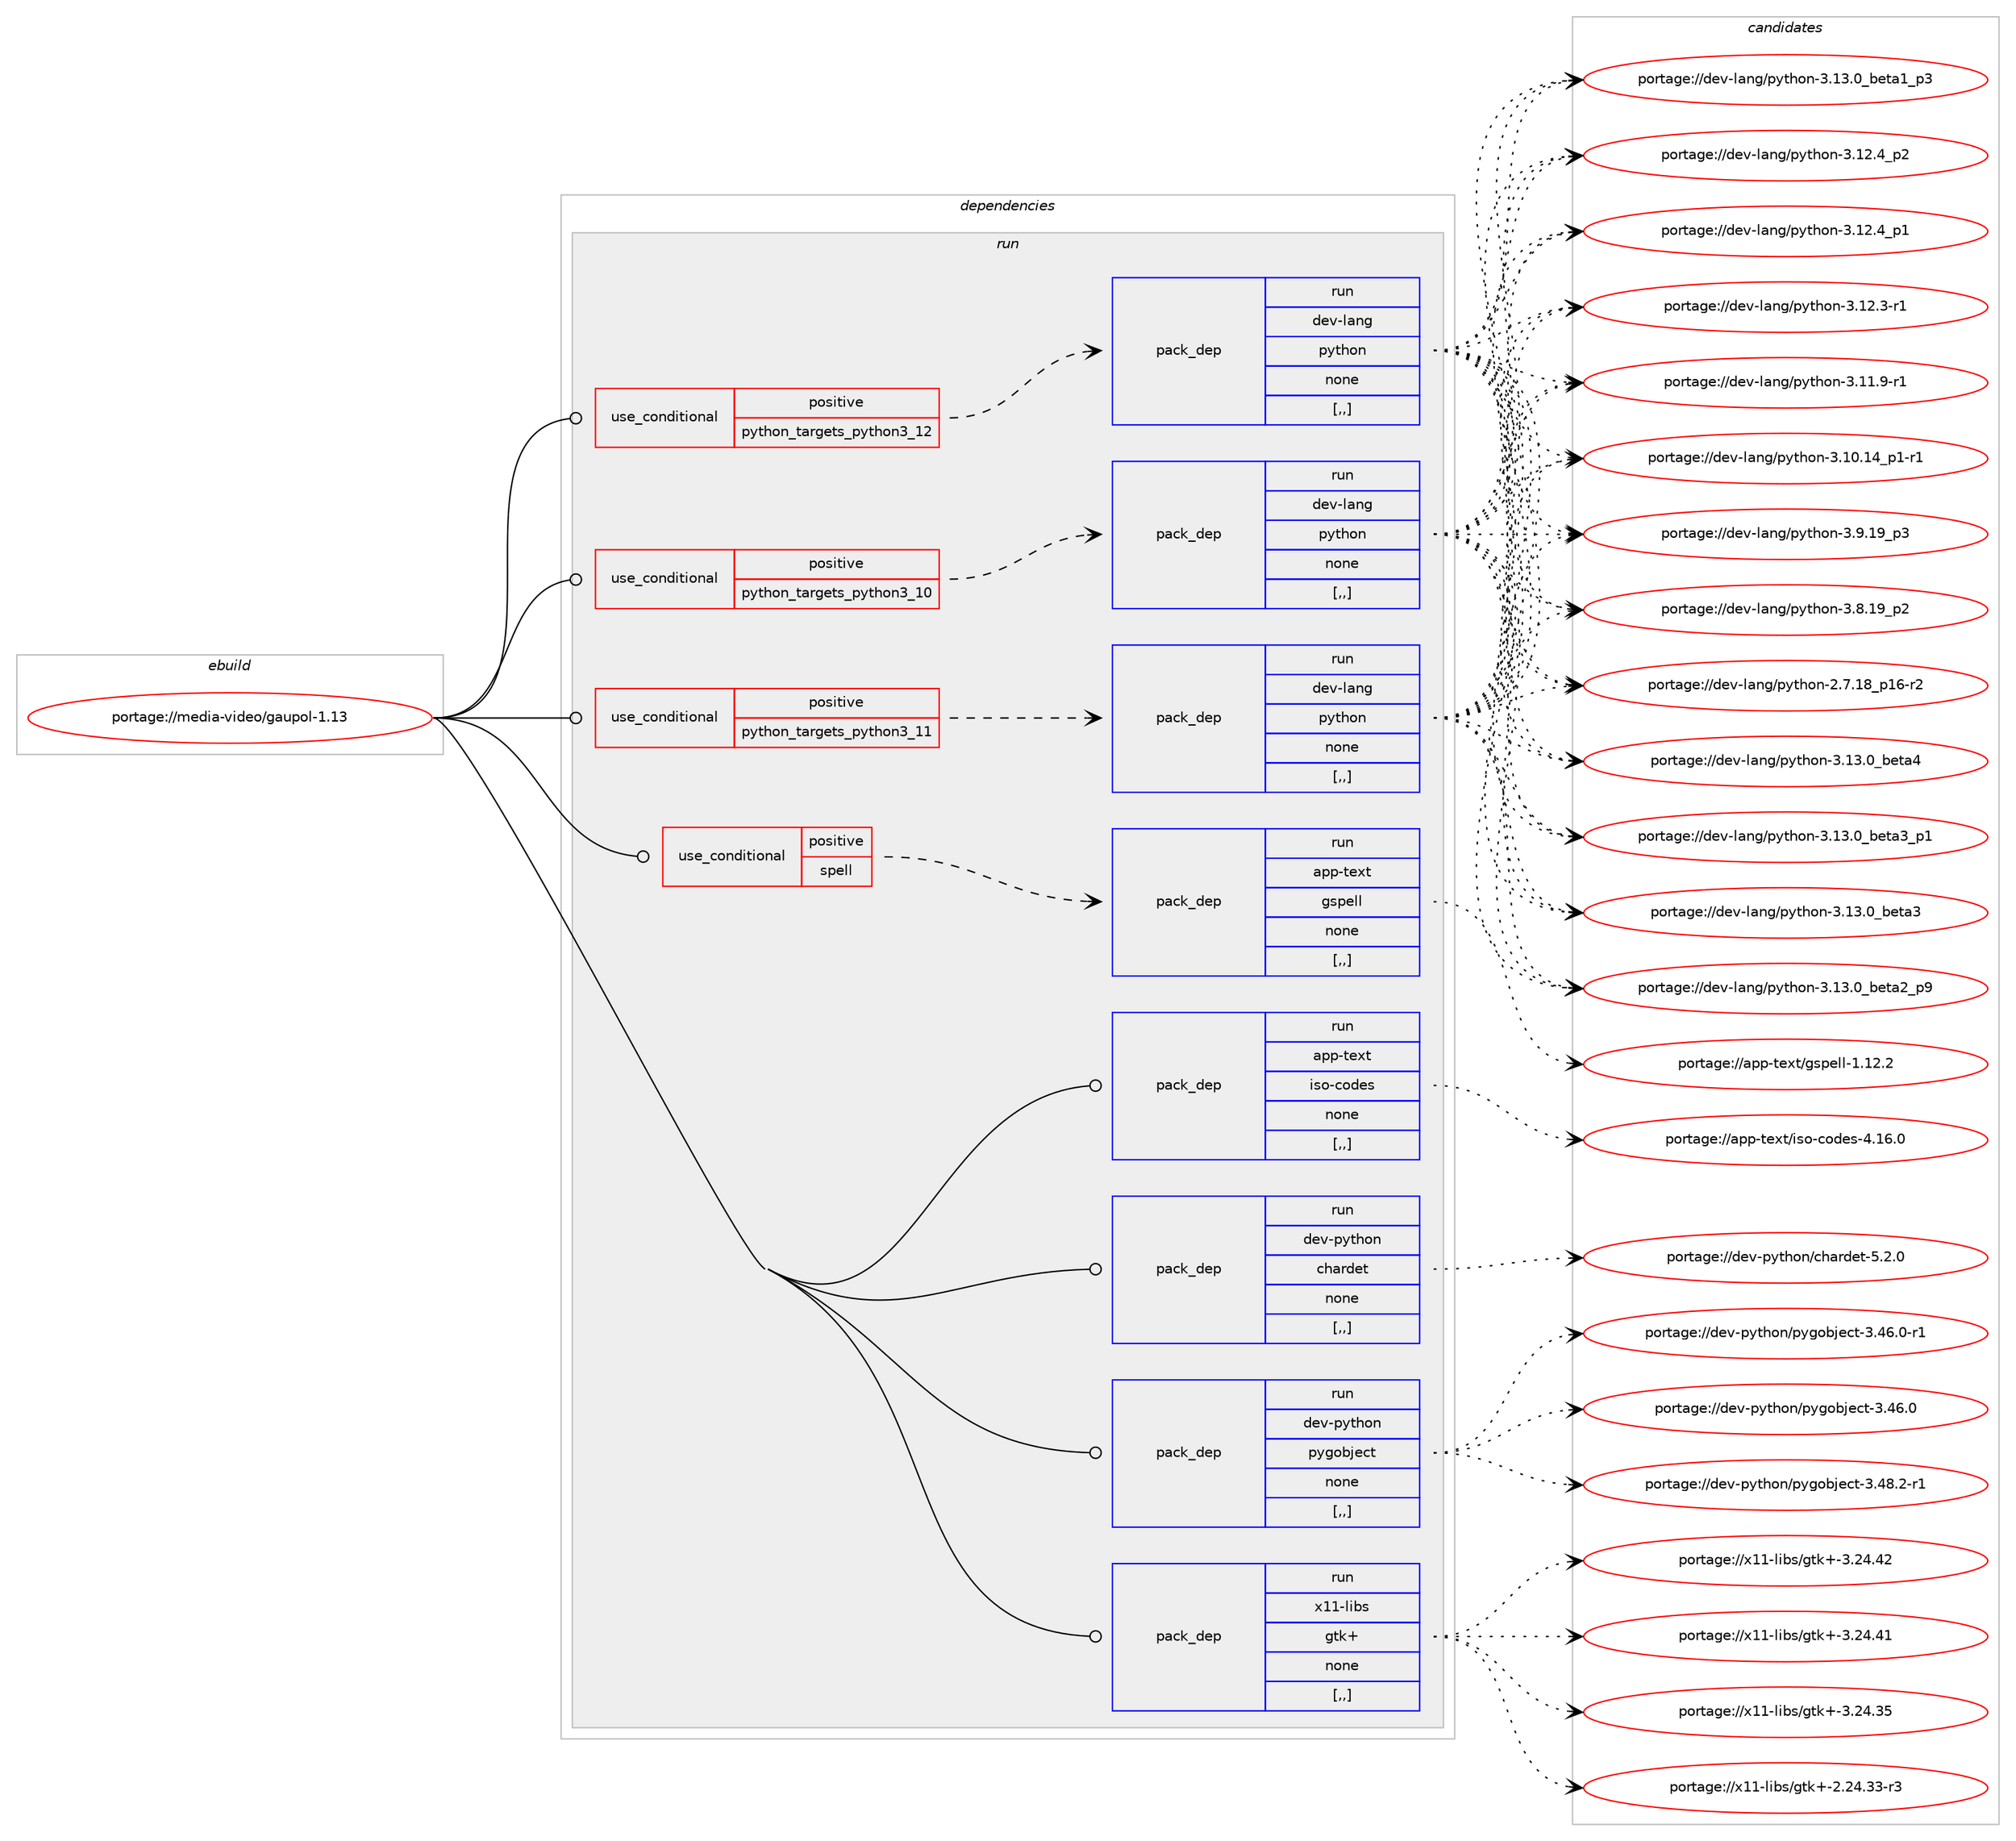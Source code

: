digraph prolog {

# *************
# Graph options
# *************

newrank=true;
concentrate=true;
compound=true;
graph [rankdir=LR,fontname=Helvetica,fontsize=10,ranksep=1.5];#, ranksep=2.5, nodesep=0.2];
edge  [arrowhead=vee];
node  [fontname=Helvetica,fontsize=10];

# **********
# The ebuild
# **********

subgraph cluster_leftcol {
color=gray;
label=<<i>ebuild</i>>;
id [label="portage://media-video/gaupol-1.13", color=red, width=4, href="../media-video/gaupol-1.13.svg"];
}

# ****************
# The dependencies
# ****************

subgraph cluster_midcol {
color=gray;
label=<<i>dependencies</i>>;
subgraph cluster_compile {
fillcolor="#eeeeee";
style=filled;
label=<<i>compile</i>>;
}
subgraph cluster_compileandrun {
fillcolor="#eeeeee";
style=filled;
label=<<i>compile and run</i>>;
}
subgraph cluster_run {
fillcolor="#eeeeee";
style=filled;
label=<<i>run</i>>;
subgraph cond83896 {
dependency328085 [label=<<TABLE BORDER="0" CELLBORDER="1" CELLSPACING="0" CELLPADDING="4"><TR><TD ROWSPAN="3" CELLPADDING="10">use_conditional</TD></TR><TR><TD>positive</TD></TR><TR><TD>python_targets_python3_10</TD></TR></TABLE>>, shape=none, color=red];
subgraph pack241679 {
dependency328086 [label=<<TABLE BORDER="0" CELLBORDER="1" CELLSPACING="0" CELLPADDING="4" WIDTH="220"><TR><TD ROWSPAN="6" CELLPADDING="30">pack_dep</TD></TR><TR><TD WIDTH="110">run</TD></TR><TR><TD>dev-lang</TD></TR><TR><TD>python</TD></TR><TR><TD>none</TD></TR><TR><TD>[,,]</TD></TR></TABLE>>, shape=none, color=blue];
}
dependency328085:e -> dependency328086:w [weight=20,style="dashed",arrowhead="vee"];
}
id:e -> dependency328085:w [weight=20,style="solid",arrowhead="odot"];
subgraph cond83897 {
dependency328087 [label=<<TABLE BORDER="0" CELLBORDER="1" CELLSPACING="0" CELLPADDING="4"><TR><TD ROWSPAN="3" CELLPADDING="10">use_conditional</TD></TR><TR><TD>positive</TD></TR><TR><TD>python_targets_python3_11</TD></TR></TABLE>>, shape=none, color=red];
subgraph pack241680 {
dependency328088 [label=<<TABLE BORDER="0" CELLBORDER="1" CELLSPACING="0" CELLPADDING="4" WIDTH="220"><TR><TD ROWSPAN="6" CELLPADDING="30">pack_dep</TD></TR><TR><TD WIDTH="110">run</TD></TR><TR><TD>dev-lang</TD></TR><TR><TD>python</TD></TR><TR><TD>none</TD></TR><TR><TD>[,,]</TD></TR></TABLE>>, shape=none, color=blue];
}
dependency328087:e -> dependency328088:w [weight=20,style="dashed",arrowhead="vee"];
}
id:e -> dependency328087:w [weight=20,style="solid",arrowhead="odot"];
subgraph cond83898 {
dependency328089 [label=<<TABLE BORDER="0" CELLBORDER="1" CELLSPACING="0" CELLPADDING="4"><TR><TD ROWSPAN="3" CELLPADDING="10">use_conditional</TD></TR><TR><TD>positive</TD></TR><TR><TD>python_targets_python3_12</TD></TR></TABLE>>, shape=none, color=red];
subgraph pack241681 {
dependency328090 [label=<<TABLE BORDER="0" CELLBORDER="1" CELLSPACING="0" CELLPADDING="4" WIDTH="220"><TR><TD ROWSPAN="6" CELLPADDING="30">pack_dep</TD></TR><TR><TD WIDTH="110">run</TD></TR><TR><TD>dev-lang</TD></TR><TR><TD>python</TD></TR><TR><TD>none</TD></TR><TR><TD>[,,]</TD></TR></TABLE>>, shape=none, color=blue];
}
dependency328089:e -> dependency328090:w [weight=20,style="dashed",arrowhead="vee"];
}
id:e -> dependency328089:w [weight=20,style="solid",arrowhead="odot"];
subgraph cond83899 {
dependency328091 [label=<<TABLE BORDER="0" CELLBORDER="1" CELLSPACING="0" CELLPADDING="4"><TR><TD ROWSPAN="3" CELLPADDING="10">use_conditional</TD></TR><TR><TD>positive</TD></TR><TR><TD>spell</TD></TR></TABLE>>, shape=none, color=red];
subgraph pack241682 {
dependency328092 [label=<<TABLE BORDER="0" CELLBORDER="1" CELLSPACING="0" CELLPADDING="4" WIDTH="220"><TR><TD ROWSPAN="6" CELLPADDING="30">pack_dep</TD></TR><TR><TD WIDTH="110">run</TD></TR><TR><TD>app-text</TD></TR><TR><TD>gspell</TD></TR><TR><TD>none</TD></TR><TR><TD>[,,]</TD></TR></TABLE>>, shape=none, color=blue];
}
dependency328091:e -> dependency328092:w [weight=20,style="dashed",arrowhead="vee"];
}
id:e -> dependency328091:w [weight=20,style="solid",arrowhead="odot"];
subgraph pack241683 {
dependency328093 [label=<<TABLE BORDER="0" CELLBORDER="1" CELLSPACING="0" CELLPADDING="4" WIDTH="220"><TR><TD ROWSPAN="6" CELLPADDING="30">pack_dep</TD></TR><TR><TD WIDTH="110">run</TD></TR><TR><TD>app-text</TD></TR><TR><TD>iso-codes</TD></TR><TR><TD>none</TD></TR><TR><TD>[,,]</TD></TR></TABLE>>, shape=none, color=blue];
}
id:e -> dependency328093:w [weight=20,style="solid",arrowhead="odot"];
subgraph pack241684 {
dependency328094 [label=<<TABLE BORDER="0" CELLBORDER="1" CELLSPACING="0" CELLPADDING="4" WIDTH="220"><TR><TD ROWSPAN="6" CELLPADDING="30">pack_dep</TD></TR><TR><TD WIDTH="110">run</TD></TR><TR><TD>dev-python</TD></TR><TR><TD>chardet</TD></TR><TR><TD>none</TD></TR><TR><TD>[,,]</TD></TR></TABLE>>, shape=none, color=blue];
}
id:e -> dependency328094:w [weight=20,style="solid",arrowhead="odot"];
subgraph pack241685 {
dependency328095 [label=<<TABLE BORDER="0" CELLBORDER="1" CELLSPACING="0" CELLPADDING="4" WIDTH="220"><TR><TD ROWSPAN="6" CELLPADDING="30">pack_dep</TD></TR><TR><TD WIDTH="110">run</TD></TR><TR><TD>dev-python</TD></TR><TR><TD>pygobject</TD></TR><TR><TD>none</TD></TR><TR><TD>[,,]</TD></TR></TABLE>>, shape=none, color=blue];
}
id:e -> dependency328095:w [weight=20,style="solid",arrowhead="odot"];
subgraph pack241686 {
dependency328096 [label=<<TABLE BORDER="0" CELLBORDER="1" CELLSPACING="0" CELLPADDING="4" WIDTH="220"><TR><TD ROWSPAN="6" CELLPADDING="30">pack_dep</TD></TR><TR><TD WIDTH="110">run</TD></TR><TR><TD>x11-libs</TD></TR><TR><TD>gtk+</TD></TR><TR><TD>none</TD></TR><TR><TD>[,,]</TD></TR></TABLE>>, shape=none, color=blue];
}
id:e -> dependency328096:w [weight=20,style="solid",arrowhead="odot"];
}
}

# **************
# The candidates
# **************

subgraph cluster_choices {
rank=same;
color=gray;
label=<<i>candidates</i>>;

subgraph choice241679 {
color=black;
nodesep=1;
choice1001011184510897110103471121211161041111104551464951464895981011169752 [label="portage://dev-lang/python-3.13.0_beta4", color=red, width=4,href="../dev-lang/python-3.13.0_beta4.svg"];
choice10010111845108971101034711212111610411111045514649514648959810111697519511249 [label="portage://dev-lang/python-3.13.0_beta3_p1", color=red, width=4,href="../dev-lang/python-3.13.0_beta3_p1.svg"];
choice1001011184510897110103471121211161041111104551464951464895981011169751 [label="portage://dev-lang/python-3.13.0_beta3", color=red, width=4,href="../dev-lang/python-3.13.0_beta3.svg"];
choice10010111845108971101034711212111610411111045514649514648959810111697509511257 [label="portage://dev-lang/python-3.13.0_beta2_p9", color=red, width=4,href="../dev-lang/python-3.13.0_beta2_p9.svg"];
choice10010111845108971101034711212111610411111045514649514648959810111697499511251 [label="portage://dev-lang/python-3.13.0_beta1_p3", color=red, width=4,href="../dev-lang/python-3.13.0_beta1_p3.svg"];
choice100101118451089711010347112121116104111110455146495046529511250 [label="portage://dev-lang/python-3.12.4_p2", color=red, width=4,href="../dev-lang/python-3.12.4_p2.svg"];
choice100101118451089711010347112121116104111110455146495046529511249 [label="portage://dev-lang/python-3.12.4_p1", color=red, width=4,href="../dev-lang/python-3.12.4_p1.svg"];
choice100101118451089711010347112121116104111110455146495046514511449 [label="portage://dev-lang/python-3.12.3-r1", color=red, width=4,href="../dev-lang/python-3.12.3-r1.svg"];
choice100101118451089711010347112121116104111110455146494946574511449 [label="portage://dev-lang/python-3.11.9-r1", color=red, width=4,href="../dev-lang/python-3.11.9-r1.svg"];
choice100101118451089711010347112121116104111110455146494846495295112494511449 [label="portage://dev-lang/python-3.10.14_p1-r1", color=red, width=4,href="../dev-lang/python-3.10.14_p1-r1.svg"];
choice100101118451089711010347112121116104111110455146574649579511251 [label="portage://dev-lang/python-3.9.19_p3", color=red, width=4,href="../dev-lang/python-3.9.19_p3.svg"];
choice100101118451089711010347112121116104111110455146564649579511250 [label="portage://dev-lang/python-3.8.19_p2", color=red, width=4,href="../dev-lang/python-3.8.19_p2.svg"];
choice100101118451089711010347112121116104111110455046554649569511249544511450 [label="portage://dev-lang/python-2.7.18_p16-r2", color=red, width=4,href="../dev-lang/python-2.7.18_p16-r2.svg"];
dependency328086:e -> choice1001011184510897110103471121211161041111104551464951464895981011169752:w [style=dotted,weight="100"];
dependency328086:e -> choice10010111845108971101034711212111610411111045514649514648959810111697519511249:w [style=dotted,weight="100"];
dependency328086:e -> choice1001011184510897110103471121211161041111104551464951464895981011169751:w [style=dotted,weight="100"];
dependency328086:e -> choice10010111845108971101034711212111610411111045514649514648959810111697509511257:w [style=dotted,weight="100"];
dependency328086:e -> choice10010111845108971101034711212111610411111045514649514648959810111697499511251:w [style=dotted,weight="100"];
dependency328086:e -> choice100101118451089711010347112121116104111110455146495046529511250:w [style=dotted,weight="100"];
dependency328086:e -> choice100101118451089711010347112121116104111110455146495046529511249:w [style=dotted,weight="100"];
dependency328086:e -> choice100101118451089711010347112121116104111110455146495046514511449:w [style=dotted,weight="100"];
dependency328086:e -> choice100101118451089711010347112121116104111110455146494946574511449:w [style=dotted,weight="100"];
dependency328086:e -> choice100101118451089711010347112121116104111110455146494846495295112494511449:w [style=dotted,weight="100"];
dependency328086:e -> choice100101118451089711010347112121116104111110455146574649579511251:w [style=dotted,weight="100"];
dependency328086:e -> choice100101118451089711010347112121116104111110455146564649579511250:w [style=dotted,weight="100"];
dependency328086:e -> choice100101118451089711010347112121116104111110455046554649569511249544511450:w [style=dotted,weight="100"];
}
subgraph choice241680 {
color=black;
nodesep=1;
choice1001011184510897110103471121211161041111104551464951464895981011169752 [label="portage://dev-lang/python-3.13.0_beta4", color=red, width=4,href="../dev-lang/python-3.13.0_beta4.svg"];
choice10010111845108971101034711212111610411111045514649514648959810111697519511249 [label="portage://dev-lang/python-3.13.0_beta3_p1", color=red, width=4,href="../dev-lang/python-3.13.0_beta3_p1.svg"];
choice1001011184510897110103471121211161041111104551464951464895981011169751 [label="portage://dev-lang/python-3.13.0_beta3", color=red, width=4,href="../dev-lang/python-3.13.0_beta3.svg"];
choice10010111845108971101034711212111610411111045514649514648959810111697509511257 [label="portage://dev-lang/python-3.13.0_beta2_p9", color=red, width=4,href="../dev-lang/python-3.13.0_beta2_p9.svg"];
choice10010111845108971101034711212111610411111045514649514648959810111697499511251 [label="portage://dev-lang/python-3.13.0_beta1_p3", color=red, width=4,href="../dev-lang/python-3.13.0_beta1_p3.svg"];
choice100101118451089711010347112121116104111110455146495046529511250 [label="portage://dev-lang/python-3.12.4_p2", color=red, width=4,href="../dev-lang/python-3.12.4_p2.svg"];
choice100101118451089711010347112121116104111110455146495046529511249 [label="portage://dev-lang/python-3.12.4_p1", color=red, width=4,href="../dev-lang/python-3.12.4_p1.svg"];
choice100101118451089711010347112121116104111110455146495046514511449 [label="portage://dev-lang/python-3.12.3-r1", color=red, width=4,href="../dev-lang/python-3.12.3-r1.svg"];
choice100101118451089711010347112121116104111110455146494946574511449 [label="portage://dev-lang/python-3.11.9-r1", color=red, width=4,href="../dev-lang/python-3.11.9-r1.svg"];
choice100101118451089711010347112121116104111110455146494846495295112494511449 [label="portage://dev-lang/python-3.10.14_p1-r1", color=red, width=4,href="../dev-lang/python-3.10.14_p1-r1.svg"];
choice100101118451089711010347112121116104111110455146574649579511251 [label="portage://dev-lang/python-3.9.19_p3", color=red, width=4,href="../dev-lang/python-3.9.19_p3.svg"];
choice100101118451089711010347112121116104111110455146564649579511250 [label="portage://dev-lang/python-3.8.19_p2", color=red, width=4,href="../dev-lang/python-3.8.19_p2.svg"];
choice100101118451089711010347112121116104111110455046554649569511249544511450 [label="portage://dev-lang/python-2.7.18_p16-r2", color=red, width=4,href="../dev-lang/python-2.7.18_p16-r2.svg"];
dependency328088:e -> choice1001011184510897110103471121211161041111104551464951464895981011169752:w [style=dotted,weight="100"];
dependency328088:e -> choice10010111845108971101034711212111610411111045514649514648959810111697519511249:w [style=dotted,weight="100"];
dependency328088:e -> choice1001011184510897110103471121211161041111104551464951464895981011169751:w [style=dotted,weight="100"];
dependency328088:e -> choice10010111845108971101034711212111610411111045514649514648959810111697509511257:w [style=dotted,weight="100"];
dependency328088:e -> choice10010111845108971101034711212111610411111045514649514648959810111697499511251:w [style=dotted,weight="100"];
dependency328088:e -> choice100101118451089711010347112121116104111110455146495046529511250:w [style=dotted,weight="100"];
dependency328088:e -> choice100101118451089711010347112121116104111110455146495046529511249:w [style=dotted,weight="100"];
dependency328088:e -> choice100101118451089711010347112121116104111110455146495046514511449:w [style=dotted,weight="100"];
dependency328088:e -> choice100101118451089711010347112121116104111110455146494946574511449:w [style=dotted,weight="100"];
dependency328088:e -> choice100101118451089711010347112121116104111110455146494846495295112494511449:w [style=dotted,weight="100"];
dependency328088:e -> choice100101118451089711010347112121116104111110455146574649579511251:w [style=dotted,weight="100"];
dependency328088:e -> choice100101118451089711010347112121116104111110455146564649579511250:w [style=dotted,weight="100"];
dependency328088:e -> choice100101118451089711010347112121116104111110455046554649569511249544511450:w [style=dotted,weight="100"];
}
subgraph choice241681 {
color=black;
nodesep=1;
choice1001011184510897110103471121211161041111104551464951464895981011169752 [label="portage://dev-lang/python-3.13.0_beta4", color=red, width=4,href="../dev-lang/python-3.13.0_beta4.svg"];
choice10010111845108971101034711212111610411111045514649514648959810111697519511249 [label="portage://dev-lang/python-3.13.0_beta3_p1", color=red, width=4,href="../dev-lang/python-3.13.0_beta3_p1.svg"];
choice1001011184510897110103471121211161041111104551464951464895981011169751 [label="portage://dev-lang/python-3.13.0_beta3", color=red, width=4,href="../dev-lang/python-3.13.0_beta3.svg"];
choice10010111845108971101034711212111610411111045514649514648959810111697509511257 [label="portage://dev-lang/python-3.13.0_beta2_p9", color=red, width=4,href="../dev-lang/python-3.13.0_beta2_p9.svg"];
choice10010111845108971101034711212111610411111045514649514648959810111697499511251 [label="portage://dev-lang/python-3.13.0_beta1_p3", color=red, width=4,href="../dev-lang/python-3.13.0_beta1_p3.svg"];
choice100101118451089711010347112121116104111110455146495046529511250 [label="portage://dev-lang/python-3.12.4_p2", color=red, width=4,href="../dev-lang/python-3.12.4_p2.svg"];
choice100101118451089711010347112121116104111110455146495046529511249 [label="portage://dev-lang/python-3.12.4_p1", color=red, width=4,href="../dev-lang/python-3.12.4_p1.svg"];
choice100101118451089711010347112121116104111110455146495046514511449 [label="portage://dev-lang/python-3.12.3-r1", color=red, width=4,href="../dev-lang/python-3.12.3-r1.svg"];
choice100101118451089711010347112121116104111110455146494946574511449 [label="portage://dev-lang/python-3.11.9-r1", color=red, width=4,href="../dev-lang/python-3.11.9-r1.svg"];
choice100101118451089711010347112121116104111110455146494846495295112494511449 [label="portage://dev-lang/python-3.10.14_p1-r1", color=red, width=4,href="../dev-lang/python-3.10.14_p1-r1.svg"];
choice100101118451089711010347112121116104111110455146574649579511251 [label="portage://dev-lang/python-3.9.19_p3", color=red, width=4,href="../dev-lang/python-3.9.19_p3.svg"];
choice100101118451089711010347112121116104111110455146564649579511250 [label="portage://dev-lang/python-3.8.19_p2", color=red, width=4,href="../dev-lang/python-3.8.19_p2.svg"];
choice100101118451089711010347112121116104111110455046554649569511249544511450 [label="portage://dev-lang/python-2.7.18_p16-r2", color=red, width=4,href="../dev-lang/python-2.7.18_p16-r2.svg"];
dependency328090:e -> choice1001011184510897110103471121211161041111104551464951464895981011169752:w [style=dotted,weight="100"];
dependency328090:e -> choice10010111845108971101034711212111610411111045514649514648959810111697519511249:w [style=dotted,weight="100"];
dependency328090:e -> choice1001011184510897110103471121211161041111104551464951464895981011169751:w [style=dotted,weight="100"];
dependency328090:e -> choice10010111845108971101034711212111610411111045514649514648959810111697509511257:w [style=dotted,weight="100"];
dependency328090:e -> choice10010111845108971101034711212111610411111045514649514648959810111697499511251:w [style=dotted,weight="100"];
dependency328090:e -> choice100101118451089711010347112121116104111110455146495046529511250:w [style=dotted,weight="100"];
dependency328090:e -> choice100101118451089711010347112121116104111110455146495046529511249:w [style=dotted,weight="100"];
dependency328090:e -> choice100101118451089711010347112121116104111110455146495046514511449:w [style=dotted,weight="100"];
dependency328090:e -> choice100101118451089711010347112121116104111110455146494946574511449:w [style=dotted,weight="100"];
dependency328090:e -> choice100101118451089711010347112121116104111110455146494846495295112494511449:w [style=dotted,weight="100"];
dependency328090:e -> choice100101118451089711010347112121116104111110455146574649579511251:w [style=dotted,weight="100"];
dependency328090:e -> choice100101118451089711010347112121116104111110455146564649579511250:w [style=dotted,weight="100"];
dependency328090:e -> choice100101118451089711010347112121116104111110455046554649569511249544511450:w [style=dotted,weight="100"];
}
subgraph choice241682 {
color=black;
nodesep=1;
choice97112112451161011201164710311511210110810845494649504650 [label="portage://app-text/gspell-1.12.2", color=red, width=4,href="../app-text/gspell-1.12.2.svg"];
dependency328092:e -> choice97112112451161011201164710311511210110810845494649504650:w [style=dotted,weight="100"];
}
subgraph choice241683 {
color=black;
nodesep=1;
choice971121124511610112011647105115111459911110010111545524649544648 [label="portage://app-text/iso-codes-4.16.0", color=red, width=4,href="../app-text/iso-codes-4.16.0.svg"];
dependency328093:e -> choice971121124511610112011647105115111459911110010111545524649544648:w [style=dotted,weight="100"];
}
subgraph choice241684 {
color=black;
nodesep=1;
choice10010111845112121116104111110479910497114100101116455346504648 [label="portage://dev-python/chardet-5.2.0", color=red, width=4,href="../dev-python/chardet-5.2.0.svg"];
dependency328094:e -> choice10010111845112121116104111110479910497114100101116455346504648:w [style=dotted,weight="100"];
}
subgraph choice241685 {
color=black;
nodesep=1;
choice10010111845112121116104111110471121211031119810610199116455146525646504511449 [label="portage://dev-python/pygobject-3.48.2-r1", color=red, width=4,href="../dev-python/pygobject-3.48.2-r1.svg"];
choice10010111845112121116104111110471121211031119810610199116455146525446484511449 [label="portage://dev-python/pygobject-3.46.0-r1", color=red, width=4,href="../dev-python/pygobject-3.46.0-r1.svg"];
choice1001011184511212111610411111047112121103111981061019911645514652544648 [label="portage://dev-python/pygobject-3.46.0", color=red, width=4,href="../dev-python/pygobject-3.46.0.svg"];
dependency328095:e -> choice10010111845112121116104111110471121211031119810610199116455146525646504511449:w [style=dotted,weight="100"];
dependency328095:e -> choice10010111845112121116104111110471121211031119810610199116455146525446484511449:w [style=dotted,weight="100"];
dependency328095:e -> choice1001011184511212111610411111047112121103111981061019911645514652544648:w [style=dotted,weight="100"];
}
subgraph choice241686 {
color=black;
nodesep=1;
choice1204949451081059811547103116107434551465052465250 [label="portage://x11-libs/gtk+-3.24.42", color=red, width=4,href="../x11-libs/gtk+-3.24.42.svg"];
choice1204949451081059811547103116107434551465052465249 [label="portage://x11-libs/gtk+-3.24.41", color=red, width=4,href="../x11-libs/gtk+-3.24.41.svg"];
choice1204949451081059811547103116107434551465052465153 [label="portage://x11-libs/gtk+-3.24.35", color=red, width=4,href="../x11-libs/gtk+-3.24.35.svg"];
choice12049494510810598115471031161074345504650524651514511451 [label="portage://x11-libs/gtk+-2.24.33-r3", color=red, width=4,href="../x11-libs/gtk+-2.24.33-r3.svg"];
dependency328096:e -> choice1204949451081059811547103116107434551465052465250:w [style=dotted,weight="100"];
dependency328096:e -> choice1204949451081059811547103116107434551465052465249:w [style=dotted,weight="100"];
dependency328096:e -> choice1204949451081059811547103116107434551465052465153:w [style=dotted,weight="100"];
dependency328096:e -> choice12049494510810598115471031161074345504650524651514511451:w [style=dotted,weight="100"];
}
}

}
